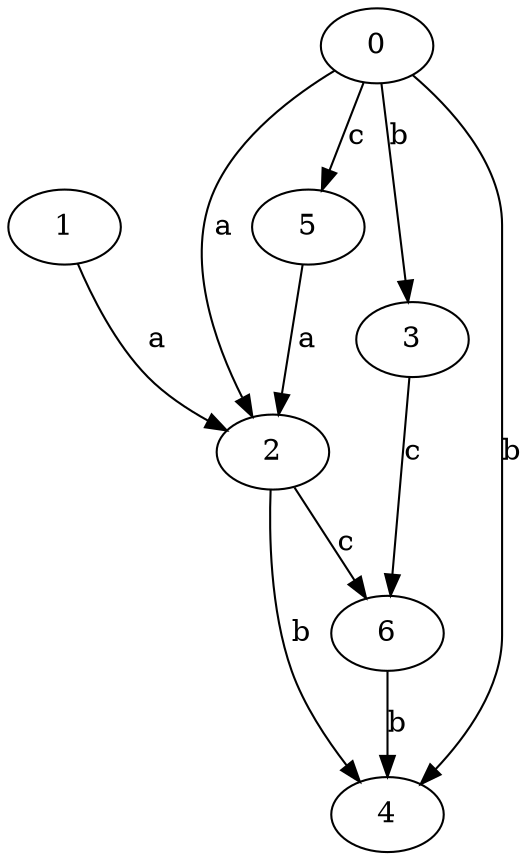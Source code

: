 strict digraph  {
1;
2;
3;
4;
0;
5;
6;
1 -> 2  [label=a];
2 -> 4  [label=b];
2 -> 6  [label=c];
3 -> 6  [label=c];
0 -> 2  [label=a];
0 -> 3  [label=b];
0 -> 4  [label=b];
0 -> 5  [label=c];
5 -> 2  [label=a];
6 -> 4  [label=b];
}
